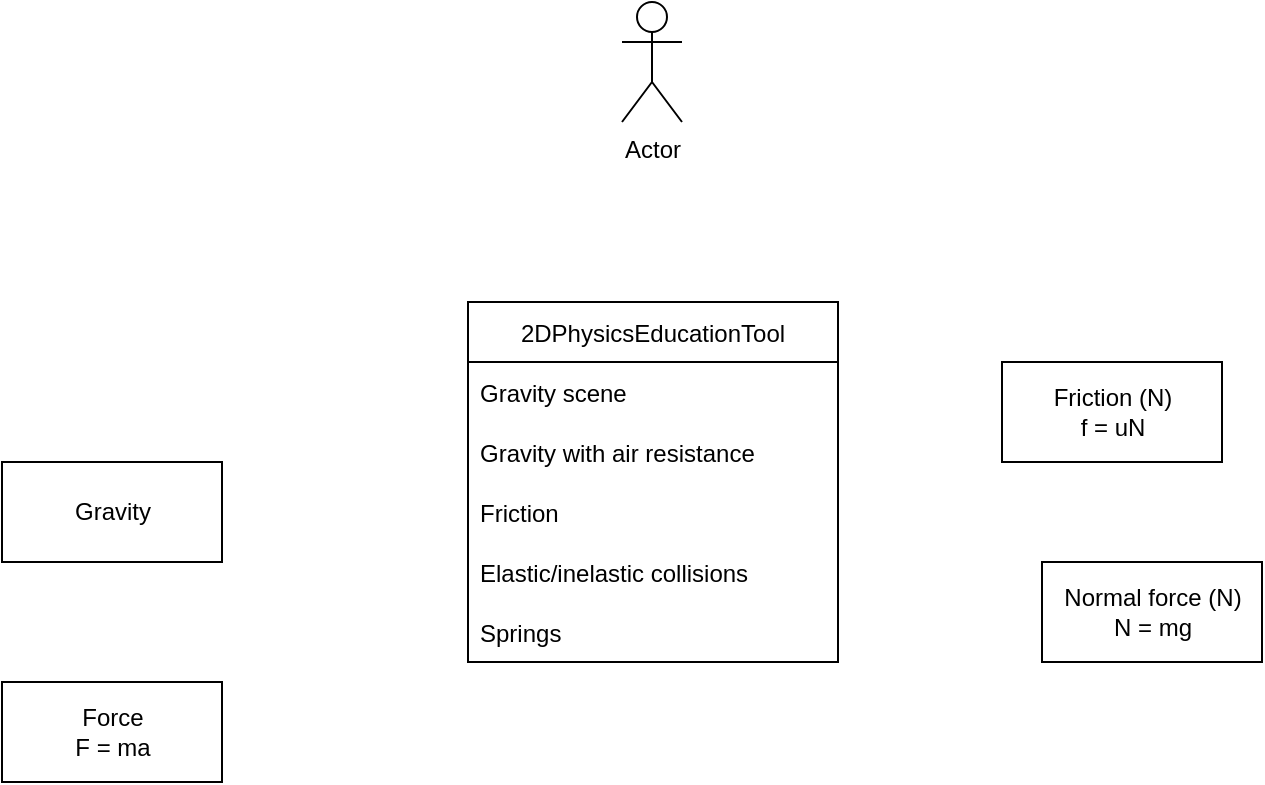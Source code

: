 <mxfile version="15.8.7" type="device"><diagram id="EReIHYn3lnnNjatBfv06" name="Application"><mxGraphModel dx="1422" dy="985" grid="1" gridSize="10" guides="1" tooltips="1" connect="1" arrows="1" fold="1" page="1" pageScale="1" pageWidth="850" pageHeight="1100" math="0" shadow="0"><root><mxCell id="Mlb-cHy2bIq6FZ0NTXw6-0"/><mxCell id="Mlb-cHy2bIq6FZ0NTXw6-1" parent="Mlb-cHy2bIq6FZ0NTXw6-0"/><mxCell id="Mlb-cHy2bIq6FZ0NTXw6-2" value="Actor" style="shape=umlActor;verticalLabelPosition=bottom;verticalAlign=top;html=1;outlineConnect=0;" vertex="1" parent="Mlb-cHy2bIq6FZ0NTXw6-1"><mxGeometry x="410" y="30" width="30" height="60" as="geometry"/></mxCell><mxCell id="Mlb-cHy2bIq6FZ0NTXw6-4" value="2DPhysicsEducationTool" style="swimlane;fontStyle=0;childLayout=stackLayout;horizontal=1;startSize=30;horizontalStack=0;resizeParent=1;resizeParentMax=0;resizeLast=0;collapsible=1;marginBottom=0;" vertex="1" parent="Mlb-cHy2bIq6FZ0NTXw6-1"><mxGeometry x="333" y="180" width="185" height="180" as="geometry"/></mxCell><mxCell id="Mlb-cHy2bIq6FZ0NTXw6-5" value="Gravity scene" style="text;strokeColor=none;fillColor=none;align=left;verticalAlign=middle;spacingLeft=4;spacingRight=4;overflow=hidden;points=[[0,0.5],[1,0.5]];portConstraint=eastwest;rotatable=0;" vertex="1" parent="Mlb-cHy2bIq6FZ0NTXw6-4"><mxGeometry y="30" width="185" height="30" as="geometry"/></mxCell><mxCell id="Mlb-cHy2bIq6FZ0NTXw6-6" value="Gravity with air resistance" style="text;strokeColor=none;fillColor=none;align=left;verticalAlign=middle;spacingLeft=4;spacingRight=4;overflow=hidden;points=[[0,0.5],[1,0.5]];portConstraint=eastwest;rotatable=0;" vertex="1" parent="Mlb-cHy2bIq6FZ0NTXw6-4"><mxGeometry y="60" width="185" height="30" as="geometry"/></mxCell><mxCell id="Mlb-cHy2bIq6FZ0NTXw6-7" value="Friction" style="text;strokeColor=none;fillColor=none;align=left;verticalAlign=middle;spacingLeft=4;spacingRight=4;overflow=hidden;points=[[0,0.5],[1,0.5]];portConstraint=eastwest;rotatable=0;" vertex="1" parent="Mlb-cHy2bIq6FZ0NTXw6-4"><mxGeometry y="90" width="185" height="30" as="geometry"/></mxCell><mxCell id="Mlb-cHy2bIq6FZ0NTXw6-10" value="Elastic/inelastic collisions" style="text;strokeColor=none;fillColor=none;align=left;verticalAlign=middle;spacingLeft=4;spacingRight=4;overflow=hidden;points=[[0,0.5],[1,0.5]];portConstraint=eastwest;rotatable=0;" vertex="1" parent="Mlb-cHy2bIq6FZ0NTXw6-4"><mxGeometry y="120" width="185" height="30" as="geometry"/></mxCell><mxCell id="Mlb-cHy2bIq6FZ0NTXw6-11" value="Springs" style="text;strokeColor=none;fillColor=none;align=left;verticalAlign=middle;spacingLeft=4;spacingRight=4;overflow=hidden;points=[[0,0.5],[1,0.5]];portConstraint=eastwest;rotatable=0;" vertex="1" parent="Mlb-cHy2bIq6FZ0NTXw6-4"><mxGeometry y="150" width="185" height="30" as="geometry"/></mxCell><mxCell id="FfGxds9n5KTZPXXENoD9-1" value="Gravity" style="html=1;" vertex="1" parent="Mlb-cHy2bIq6FZ0NTXw6-1"><mxGeometry x="100" y="260" width="110" height="50" as="geometry"/></mxCell><mxCell id="FfGxds9n5KTZPXXENoD9-2" value="Force&lt;br&gt;F = ma" style="html=1;" vertex="1" parent="Mlb-cHy2bIq6FZ0NTXw6-1"><mxGeometry x="100" y="370" width="110" height="50" as="geometry"/></mxCell><mxCell id="aC5Wg9eZyAN6dNF_6va--0" value="Friction (N)&lt;br&gt;f = uN" style="html=1;" vertex="1" parent="Mlb-cHy2bIq6FZ0NTXw6-1"><mxGeometry x="600" y="210" width="110" height="50" as="geometry"/></mxCell><mxCell id="aC5Wg9eZyAN6dNF_6va--1" value="Normal force (N)&lt;br&gt;N = mg" style="html=1;" vertex="1" parent="Mlb-cHy2bIq6FZ0NTXw6-1"><mxGeometry x="620" y="310" width="110" height="50" as="geometry"/></mxCell></root></mxGraphModel></diagram></mxfile>